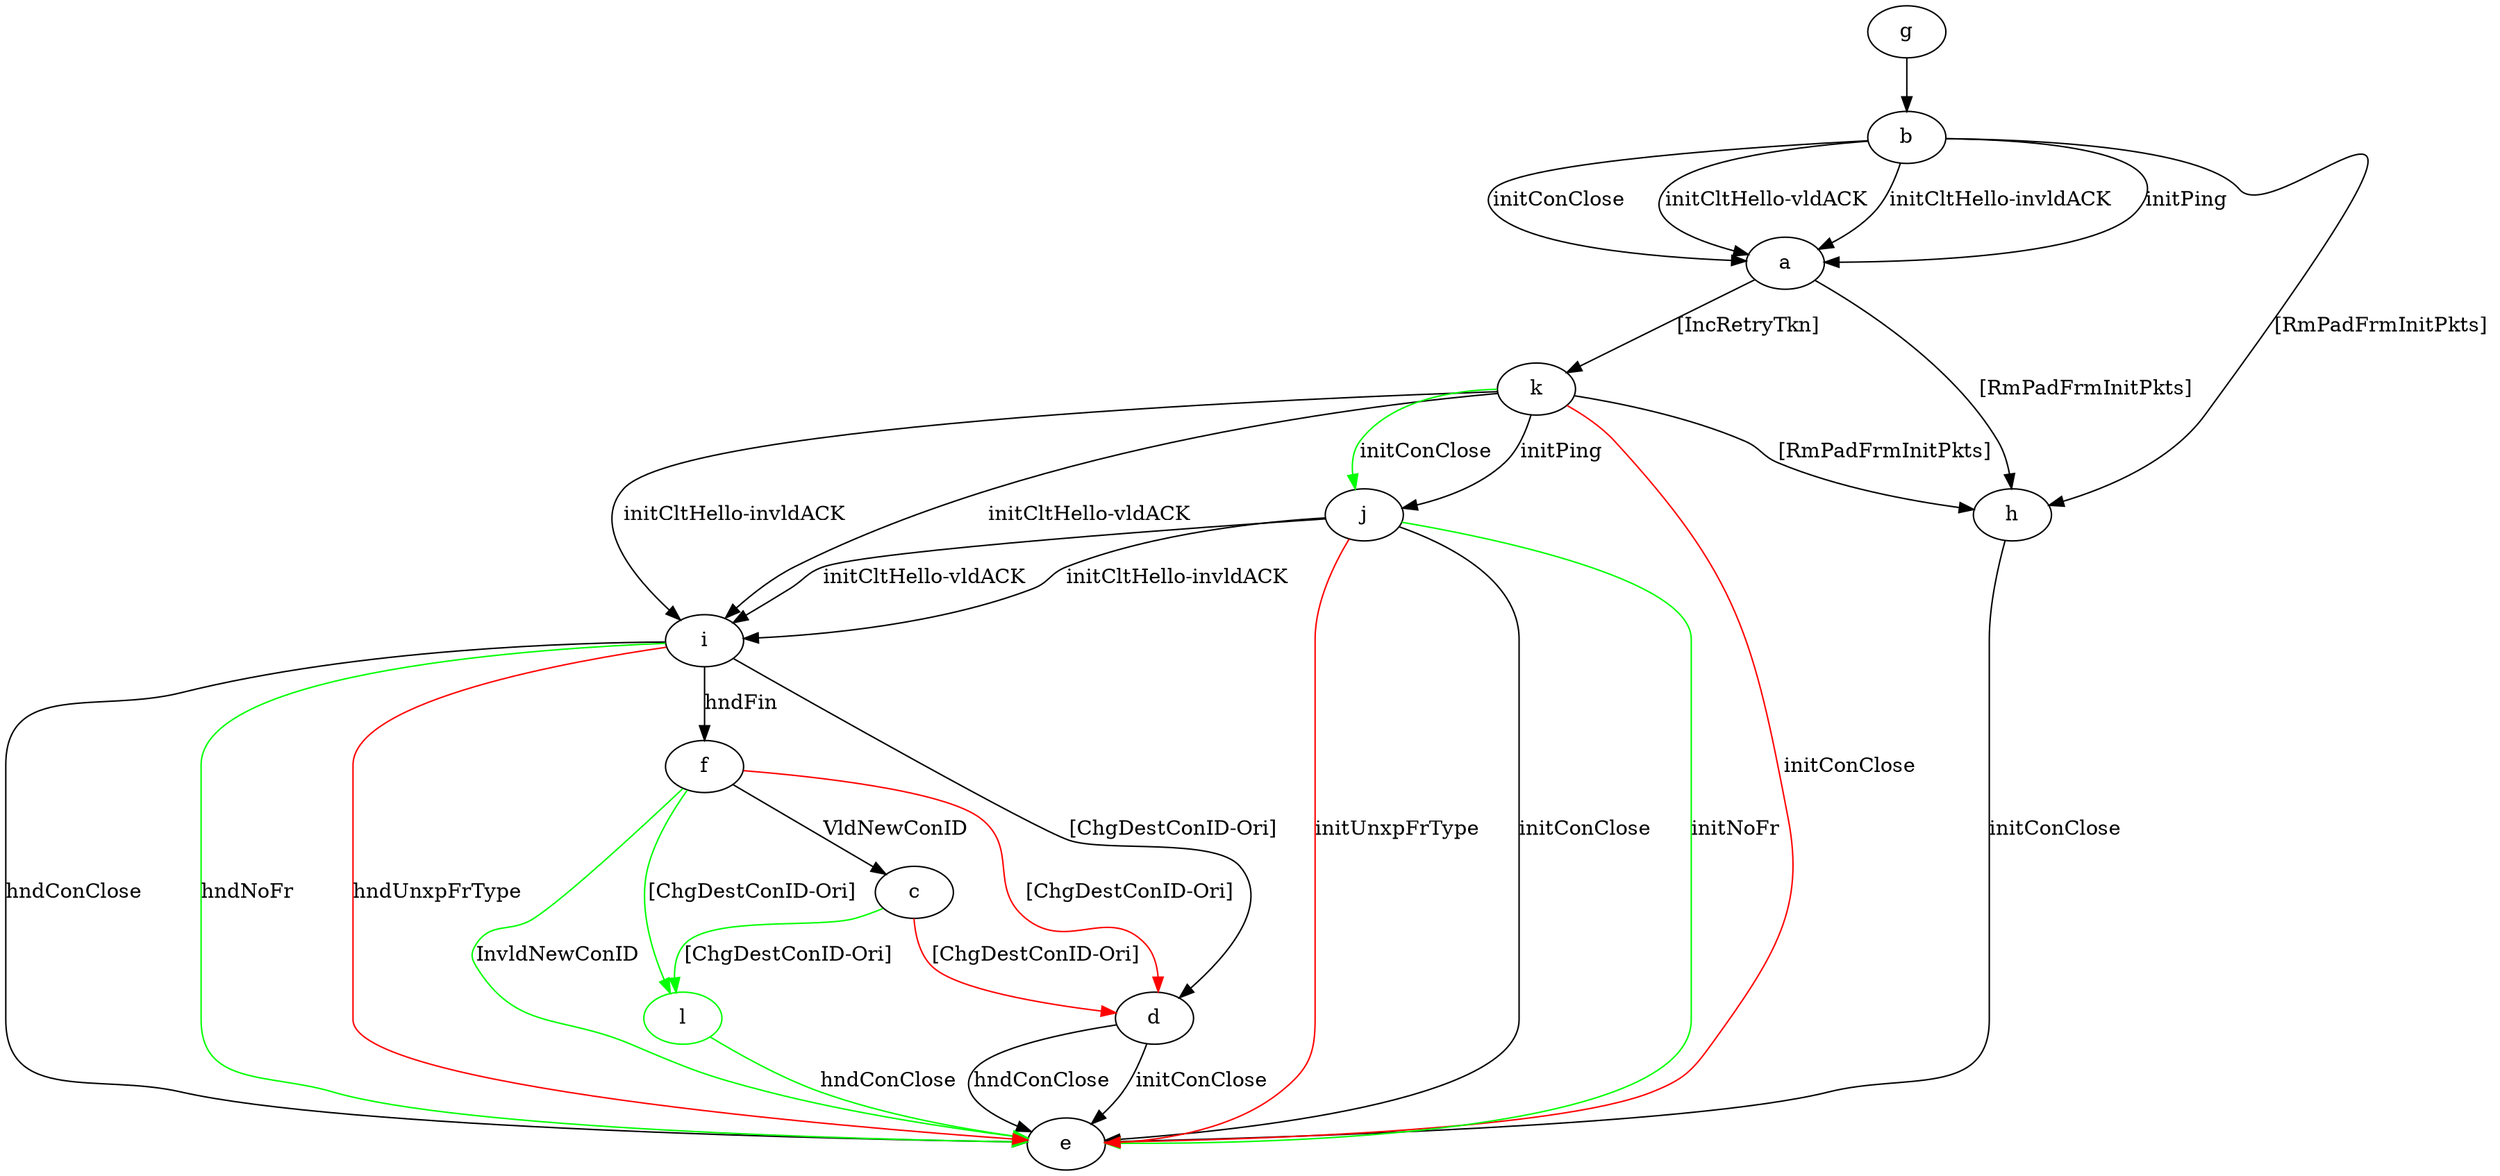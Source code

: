 digraph "" {
	a -> h	[key=0,
		label="[RmPadFrmInitPkts] "];
	a -> k	[key=0,
		label="[IncRetryTkn] "];
	b -> a	[key=0,
		label="initPing "];
	b -> a	[key=1,
		label="initConClose "];
	b -> a	[key=2,
		label="initCltHello-vldACK "];
	b -> a	[key=3,
		label="initCltHello-invldACK "];
	b -> h	[key=0,
		label="[RmPadFrmInitPkts] "];
	c -> d	[key=0,
		color=red,
		label="[ChgDestConID-Ori] "];
	l	[color=green];
	c -> l	[key=0,
		color=green,
		label="[ChgDestConID-Ori] "];
	d -> e	[key=0,
		label="initConClose "];
	d -> e	[key=1,
		label="hndConClose "];
	f -> c	[key=0,
		label="VldNewConID "];
	f -> d	[key=0,
		color=red,
		label="[ChgDestConID-Ori] "];
	f -> e	[key=0,
		color=green,
		label="InvldNewConID "];
	f -> l	[key=0,
		color=green,
		label="[ChgDestConID-Ori] "];
	g -> b	[key=0];
	h -> e	[key=0,
		label="initConClose "];
	i -> d	[key=0,
		label="[ChgDestConID-Ori] "];
	i -> e	[key=0,
		label="hndConClose "];
	i -> e	[key=1,
		color=green,
		label="hndNoFr "];
	i -> e	[key=2,
		color=red,
		label="hndUnxpFrType "];
	i -> f	[key=0,
		label="hndFin "];
	j -> e	[key=0,
		label="initConClose "];
	j -> e	[key=1,
		color=green,
		label="initNoFr "];
	j -> e	[key=2,
		color=red,
		label="initUnxpFrType "];
	j -> i	[key=0,
		label="initCltHello-vldACK "];
	j -> i	[key=1,
		label="initCltHello-invldACK "];
	k -> e	[key=0,
		color=red,
		label="initConClose "];
	k -> h	[key=0,
		label="[RmPadFrmInitPkts] "];
	k -> i	[key=0,
		label="initCltHello-vldACK "];
	k -> i	[key=1,
		label="initCltHello-invldACK "];
	k -> j	[key=0,
		label="initPing "];
	k -> j	[key=1,
		color=green,
		label="initConClose "];
	l -> e	[key=0,
		color=green,
		label="hndConClose "];
}
